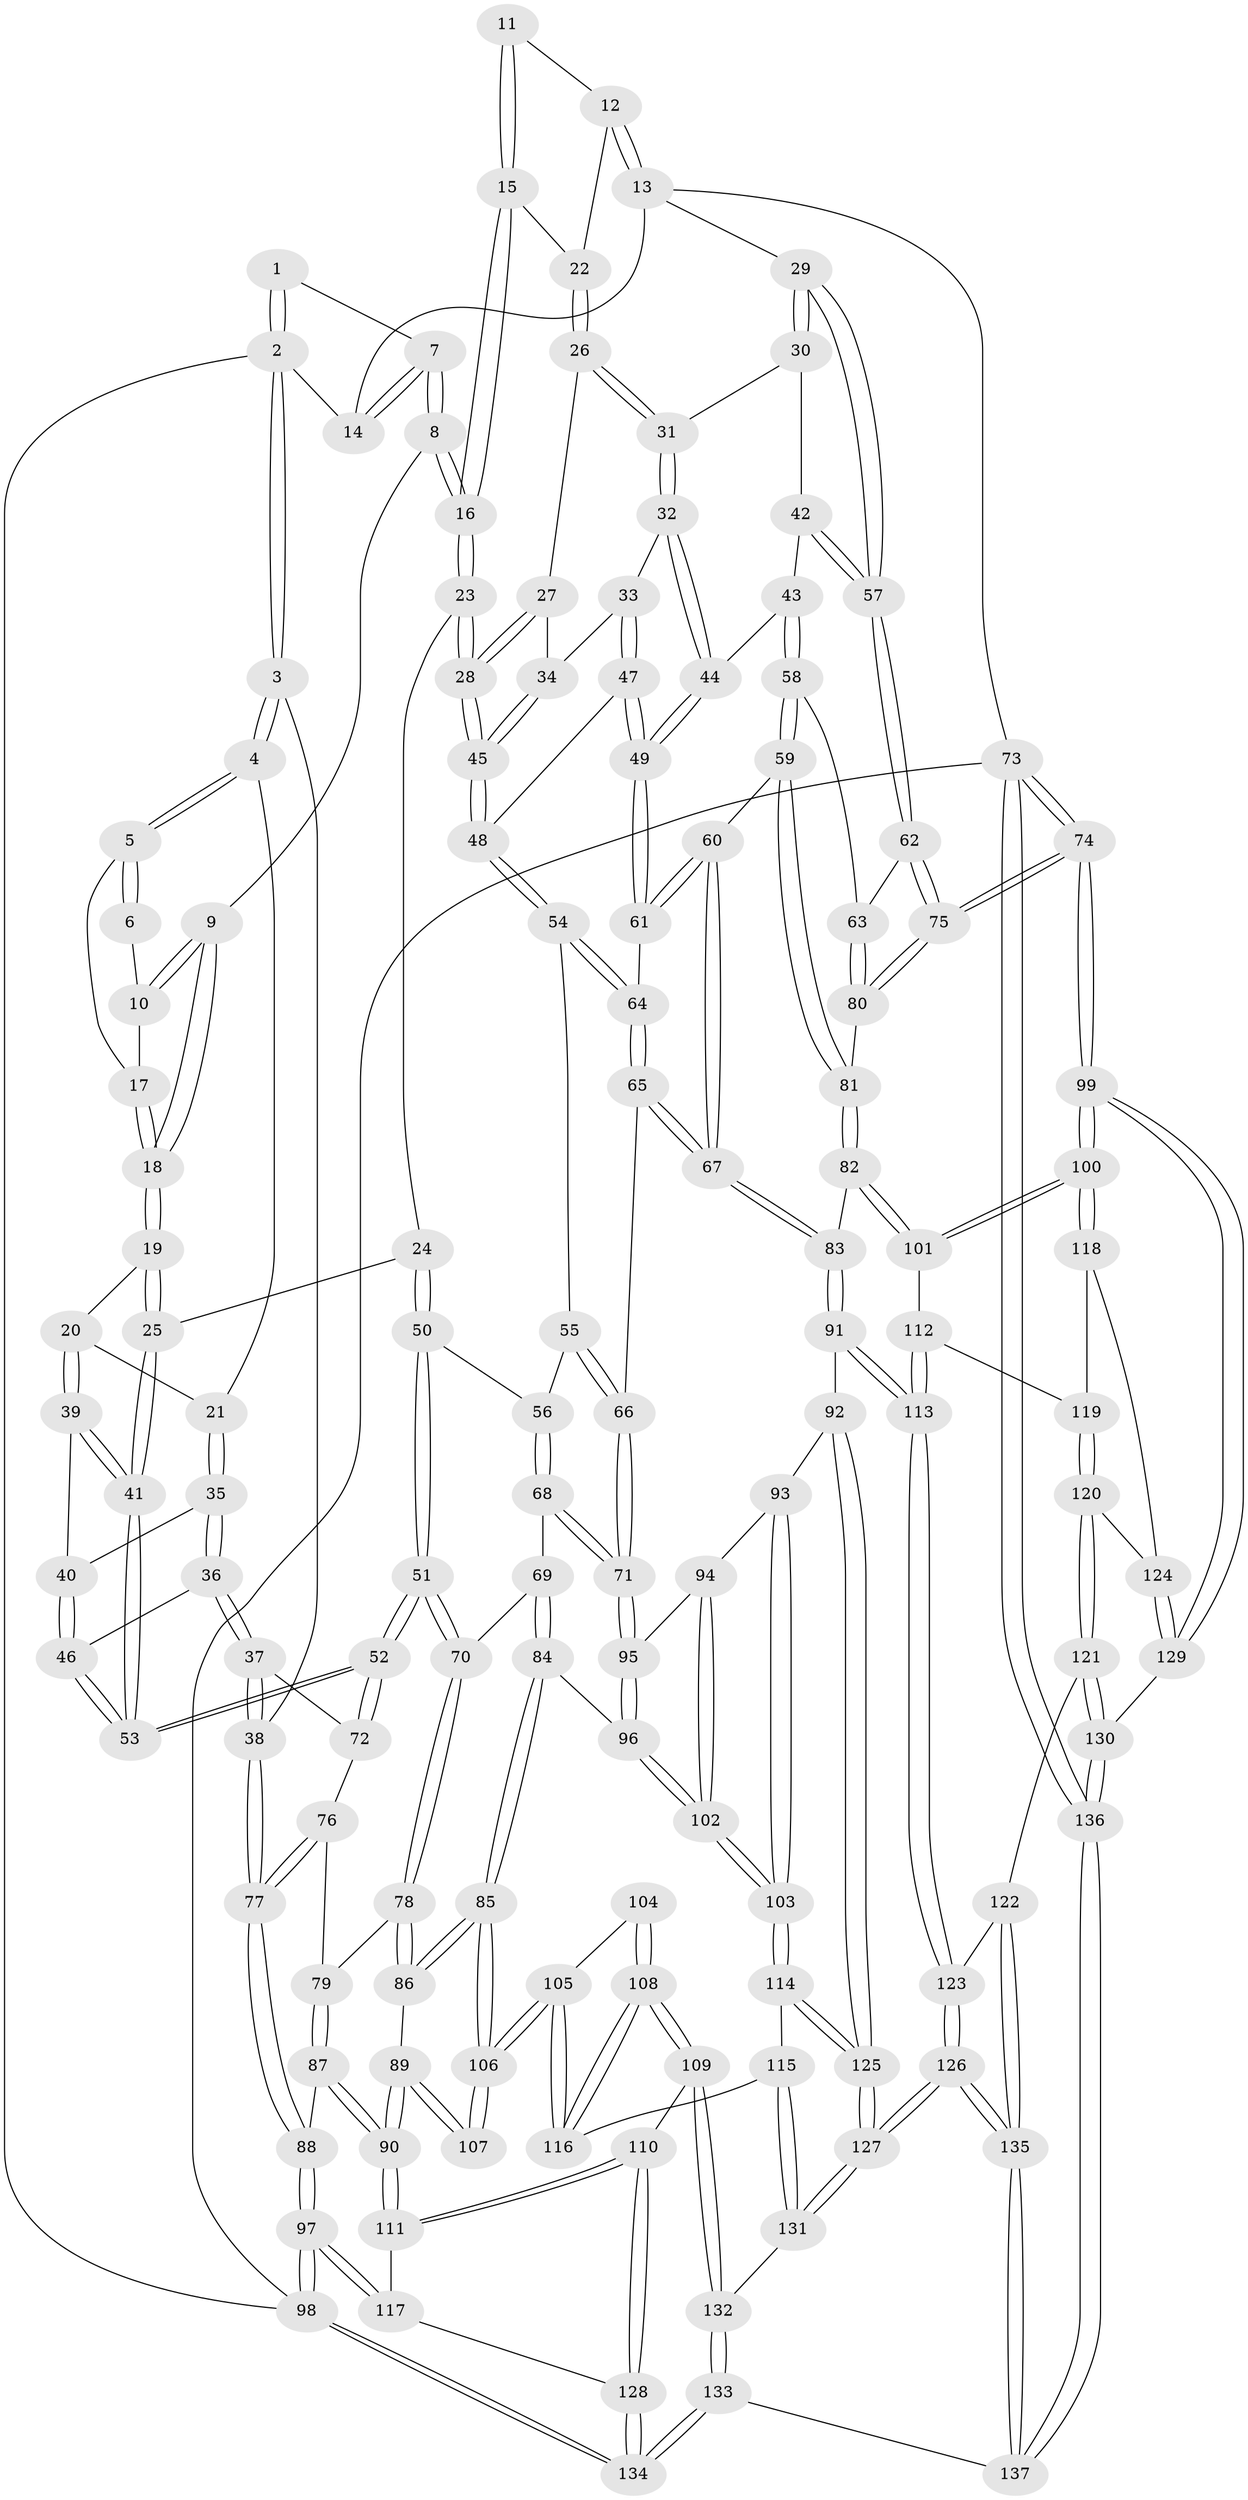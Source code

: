 // coarse degree distribution, {3: 0.47619047619047616, 4: 0.35714285714285715, 7: 0.023809523809523808, 2: 0.047619047619047616, 5: 0.07142857142857142, 6: 0.023809523809523808}
// Generated by graph-tools (version 1.1) at 2025/54/03/04/25 22:54:11]
// undirected, 137 vertices, 339 edges
graph export_dot {
  node [color=gray90,style=filled];
  1 [pos="+0.24902621773208036+0"];
  2 [pos="+0+0"];
  3 [pos="+0+0.02826769658377831"];
  4 [pos="+0.05159260051181681+0.10818041475223462"];
  5 [pos="+0.08827132382455151+0.09379522311175525"];
  6 [pos="+0.2251044752451687+0"];
  7 [pos="+0.4974608576988+0"];
  8 [pos="+0.4959895605446699+0.021111432051836472"];
  9 [pos="+0.43411232977120856+0.05164094616388604"];
  10 [pos="+0.2113857693332404+0.08788908161376294"];
  11 [pos="+0.8289938162556+0"];
  12 [pos="+0.866562492604752+0.09262431217647223"];
  13 [pos="+1+0.14223439275560718"];
  14 [pos="+0.7947581127099731+0"];
  15 [pos="+0.6572962831766862+0.13709272325884514"];
  16 [pos="+0.5446848325237155+0.14924298809548722"];
  17 [pos="+0.20921271165247812+0.09129503827469305"];
  18 [pos="+0.24400368872504016+0.20777836329609053"];
  19 [pos="+0.23593332638978826+0.24744525569078435"];
  20 [pos="+0.22706026905062401+0.25310333490685655"];
  21 [pos="+0.16247346113308836+0.2506755838713749"];
  22 [pos="+0.8349166360906077+0.1417594824769589"];
  23 [pos="+0.5398482090836547+0.22286653027516057"];
  24 [pos="+0.45653772071259835+0.2886617495649651"];
  25 [pos="+0.3947316252516648+0.29613633652329313"];
  26 [pos="+0.8421201420475998+0.21438361624498328"];
  27 [pos="+0.7590041681415749+0.26914823690890644"];
  28 [pos="+0.6187313250097859+0.30276276915028266"];
  29 [pos="+1+0.24920340760539864"];
  30 [pos="+0.9170053166215261+0.2832751119336415"];
  31 [pos="+0.8967068914411449+0.2810549406016123"];
  32 [pos="+0.8767627353603583+0.31712346895931887"];
  33 [pos="+0.8266462664196411+0.36558804439458686"];
  34 [pos="+0.8001857097378677+0.3502332910784848"];
  35 [pos="+0.08245276253690084+0.30538650304710563"];
  36 [pos="+0+0.38998314432474535"];
  37 [pos="+0+0.3929800828349599"];
  38 [pos="+0+0.400525792958171"];
  39 [pos="+0.22131436989874295+0.3709032093250383"];
  40 [pos="+0.17724171149970083+0.3736024201499122"];
  41 [pos="+0.2580593641513159+0.48815322831619606"];
  42 [pos="+0.9532553293703907+0.4178190192750366"];
  43 [pos="+0.9368576080817328+0.42818001292852004"];
  44 [pos="+0.9146289332802401+0.4156390941487336"];
  45 [pos="+0.6365991893346777+0.3477821427242157"];
  46 [pos="+0.011369378056793023+0.40624313271158524"];
  47 [pos="+0.8189524474487602+0.40979826914445405"];
  48 [pos="+0.6379407962768937+0.35415992567770616"];
  49 [pos="+0.8207432644259325+0.42201811709221915"];
  50 [pos="+0.4516310149659189+0.3800352574883881"];
  51 [pos="+0.26475753792300677+0.5217902573400608"];
  52 [pos="+0.2592733011246785+0.511346189943034"];
  53 [pos="+0.2569766682951442+0.5052212094042744"];
  54 [pos="+0.6381274391706774+0.3580582716726098"];
  55 [pos="+0.602247075155601+0.4267364548674197"];
  56 [pos="+0.47135417552404135+0.4756277159063789"];
  57 [pos="+1+0.35554924331210414"];
  58 [pos="+0.9112649845713978+0.5490373689554985"];
  59 [pos="+0.8860478529719665+0.555974240026235"];
  60 [pos="+0.8676085128068218+0.546380977322902"];
  61 [pos="+0.8093827513525337+0.4686647578346338"];
  62 [pos="+1+0.5106375250197204"];
  63 [pos="+0.9174531858033952+0.5501583123550655"];
  64 [pos="+0.7206260061852445+0.47591715134185525"];
  65 [pos="+0.6703343884952768+0.5918427670438422"];
  66 [pos="+0.5937978049723817+0.5720263633379317"];
  67 [pos="+0.6856013076193979+0.6097181961654058"];
  68 [pos="+0.4519902413374167+0.5735135611975773"];
  69 [pos="+0.2792298841311257+0.537306356352672"];
  70 [pos="+0.2670089943553747+0.5282264068282726"];
  71 [pos="+0.47823321919944034+0.6012074057914862"];
  72 [pos="+0.10129775647768287+0.5307090787703557"];
  73 [pos="+1+1"];
  74 [pos="+1+1"];
  75 [pos="+1+0.8243109293108546"];
  76 [pos="+0.09649459575835484+0.5835394676232871"];
  77 [pos="+0+0.4223205058826552"];
  78 [pos="+0.17317107136575968+0.6109256594616364"];
  79 [pos="+0.1290613116704044+0.6229158917423598"];
  80 [pos="+1+0.7092150047890242"];
  81 [pos="+0.8547375268585969+0.6984964499381003"];
  82 [pos="+0.8347920281417878+0.7196205146846424"];
  83 [pos="+0.6970218735489385+0.6502302507871227"];
  84 [pos="+0.2971233082411498+0.7504088175403117"];
  85 [pos="+0.29322333877756473+0.7544287431732231"];
  86 [pos="+0.1987994395378693+0.7124945523719999"];
  87 [pos="+0.07213670655929172+0.6787283362125273"];
  88 [pos="+0+0.5770620640723692"];
  89 [pos="+0.1173153645885281+0.7591347180072957"];
  90 [pos="+0.0946717317405545+0.7617575926713658"];
  91 [pos="+0.6224986065785707+0.7887491288141006"];
  92 [pos="+0.6036365030898644+0.7856286131060781"];
  93 [pos="+0.5033532266629248+0.7156568089749017"];
  94 [pos="+0.47808916337775864+0.681862319528851"];
  95 [pos="+0.4754303659829714+0.6776924921630721"];
  96 [pos="+0.3611929303223109+0.7414601586653982"];
  97 [pos="+0+0.9061354920930204"];
  98 [pos="+0+1"];
  99 [pos="+1+1"];
  100 [pos="+1+0.9466195797984279"];
  101 [pos="+0.8337527825948612+0.7416702131706746"];
  102 [pos="+0.41261611804301623+0.8292813716473212"];
  103 [pos="+0.4338552182260195+0.8955279295742578"];
  104 [pos="+0.18387707994536+0.8059556970173409"];
  105 [pos="+0.2868067524367989+0.7866988881752537"];
  106 [pos="+0.2892800000427095+0.7668366277613027"];
  107 [pos="+0.16549243306276107+0.7796183505255986"];
  108 [pos="+0.18575434799924026+0.896512618253583"];
  109 [pos="+0.18399023097179784+0.8982542796672492"];
  110 [pos="+0.15039001681174385+0.9009627284729759"];
  111 [pos="+0.07609812965580881+0.7997823960971291"];
  112 [pos="+0.801243170016673+0.7931160725947304"];
  113 [pos="+0.6465314923842129+0.816655733626125"];
  114 [pos="+0.4336201541944427+0.9051080546212916"];
  115 [pos="+0.3470457911728541+0.8930817134220551"];
  116 [pos="+0.28583470413594914+0.8278092898632902"];
  117 [pos="+0.003854687418397943+0.8237932063713598"];
  118 [pos="+0.8602040679182837+0.8447891963430211"];
  119 [pos="+0.8017975881514396+0.79619431908523"];
  120 [pos="+0.8011806964452045+0.875972818660813"];
  121 [pos="+0.7286212794466869+0.9426686905386068"];
  122 [pos="+0.7031793714424995+0.9250550329363307"];
  123 [pos="+0.6526949535745523+0.8553561384023789"];
  124 [pos="+0.8586400271497409+0.9103567479650375"];
  125 [pos="+0.45534758382613444+0.9257923305065351"];
  126 [pos="+0.49666510561991184+1"];
  127 [pos="+0.4761829444837529+0.9778927562781562"];
  128 [pos="+0.10277768997847485+0.9638014729692126"];
  129 [pos="+0.8998656737918439+0.940850814662084"];
  130 [pos="+0.7454111376501078+0.9868544106364856"];
  131 [pos="+0.28715139597518696+0.9760126193083308"];
  132 [pos="+0.26768213851360717+1"];
  133 [pos="+0.2772920538290589+1"];
  134 [pos="+0+1"];
  135 [pos="+0.5016750319397918+1"];
  136 [pos="+0.7318440264086433+1"];
  137 [pos="+0.4956023213415017+1"];
  1 -- 2;
  1 -- 2;
  1 -- 7;
  2 -- 3;
  2 -- 3;
  2 -- 14;
  2 -- 98;
  3 -- 4;
  3 -- 4;
  3 -- 38;
  4 -- 5;
  4 -- 5;
  4 -- 21;
  5 -- 6;
  5 -- 6;
  5 -- 17;
  6 -- 10;
  7 -- 8;
  7 -- 8;
  7 -- 14;
  7 -- 14;
  8 -- 9;
  8 -- 16;
  8 -- 16;
  9 -- 10;
  9 -- 10;
  9 -- 18;
  9 -- 18;
  10 -- 17;
  11 -- 12;
  11 -- 15;
  11 -- 15;
  12 -- 13;
  12 -- 13;
  12 -- 22;
  13 -- 14;
  13 -- 29;
  13 -- 73;
  15 -- 16;
  15 -- 16;
  15 -- 22;
  16 -- 23;
  16 -- 23;
  17 -- 18;
  17 -- 18;
  18 -- 19;
  18 -- 19;
  19 -- 20;
  19 -- 25;
  19 -- 25;
  20 -- 21;
  20 -- 39;
  20 -- 39;
  21 -- 35;
  21 -- 35;
  22 -- 26;
  22 -- 26;
  23 -- 24;
  23 -- 28;
  23 -- 28;
  24 -- 25;
  24 -- 50;
  24 -- 50;
  25 -- 41;
  25 -- 41;
  26 -- 27;
  26 -- 31;
  26 -- 31;
  27 -- 28;
  27 -- 28;
  27 -- 34;
  28 -- 45;
  28 -- 45;
  29 -- 30;
  29 -- 30;
  29 -- 57;
  29 -- 57;
  30 -- 31;
  30 -- 42;
  31 -- 32;
  31 -- 32;
  32 -- 33;
  32 -- 44;
  32 -- 44;
  33 -- 34;
  33 -- 47;
  33 -- 47;
  34 -- 45;
  34 -- 45;
  35 -- 36;
  35 -- 36;
  35 -- 40;
  36 -- 37;
  36 -- 37;
  36 -- 46;
  37 -- 38;
  37 -- 38;
  37 -- 72;
  38 -- 77;
  38 -- 77;
  39 -- 40;
  39 -- 41;
  39 -- 41;
  40 -- 46;
  40 -- 46;
  41 -- 53;
  41 -- 53;
  42 -- 43;
  42 -- 57;
  42 -- 57;
  43 -- 44;
  43 -- 58;
  43 -- 58;
  44 -- 49;
  44 -- 49;
  45 -- 48;
  45 -- 48;
  46 -- 53;
  46 -- 53;
  47 -- 48;
  47 -- 49;
  47 -- 49;
  48 -- 54;
  48 -- 54;
  49 -- 61;
  49 -- 61;
  50 -- 51;
  50 -- 51;
  50 -- 56;
  51 -- 52;
  51 -- 52;
  51 -- 70;
  51 -- 70;
  52 -- 53;
  52 -- 53;
  52 -- 72;
  52 -- 72;
  54 -- 55;
  54 -- 64;
  54 -- 64;
  55 -- 56;
  55 -- 66;
  55 -- 66;
  56 -- 68;
  56 -- 68;
  57 -- 62;
  57 -- 62;
  58 -- 59;
  58 -- 59;
  58 -- 63;
  59 -- 60;
  59 -- 81;
  59 -- 81;
  60 -- 61;
  60 -- 61;
  60 -- 67;
  60 -- 67;
  61 -- 64;
  62 -- 63;
  62 -- 75;
  62 -- 75;
  63 -- 80;
  63 -- 80;
  64 -- 65;
  64 -- 65;
  65 -- 66;
  65 -- 67;
  65 -- 67;
  66 -- 71;
  66 -- 71;
  67 -- 83;
  67 -- 83;
  68 -- 69;
  68 -- 71;
  68 -- 71;
  69 -- 70;
  69 -- 84;
  69 -- 84;
  70 -- 78;
  70 -- 78;
  71 -- 95;
  71 -- 95;
  72 -- 76;
  73 -- 74;
  73 -- 74;
  73 -- 136;
  73 -- 136;
  73 -- 98;
  74 -- 75;
  74 -- 75;
  74 -- 99;
  74 -- 99;
  75 -- 80;
  75 -- 80;
  76 -- 77;
  76 -- 77;
  76 -- 79;
  77 -- 88;
  77 -- 88;
  78 -- 79;
  78 -- 86;
  78 -- 86;
  79 -- 87;
  79 -- 87;
  80 -- 81;
  81 -- 82;
  81 -- 82;
  82 -- 83;
  82 -- 101;
  82 -- 101;
  83 -- 91;
  83 -- 91;
  84 -- 85;
  84 -- 85;
  84 -- 96;
  85 -- 86;
  85 -- 86;
  85 -- 106;
  85 -- 106;
  86 -- 89;
  87 -- 88;
  87 -- 90;
  87 -- 90;
  88 -- 97;
  88 -- 97;
  89 -- 90;
  89 -- 90;
  89 -- 107;
  89 -- 107;
  90 -- 111;
  90 -- 111;
  91 -- 92;
  91 -- 113;
  91 -- 113;
  92 -- 93;
  92 -- 125;
  92 -- 125;
  93 -- 94;
  93 -- 103;
  93 -- 103;
  94 -- 95;
  94 -- 102;
  94 -- 102;
  95 -- 96;
  95 -- 96;
  96 -- 102;
  96 -- 102;
  97 -- 98;
  97 -- 98;
  97 -- 117;
  97 -- 117;
  98 -- 134;
  98 -- 134;
  99 -- 100;
  99 -- 100;
  99 -- 129;
  99 -- 129;
  100 -- 101;
  100 -- 101;
  100 -- 118;
  100 -- 118;
  101 -- 112;
  102 -- 103;
  102 -- 103;
  103 -- 114;
  103 -- 114;
  104 -- 105;
  104 -- 108;
  104 -- 108;
  105 -- 106;
  105 -- 106;
  105 -- 116;
  105 -- 116;
  106 -- 107;
  106 -- 107;
  108 -- 109;
  108 -- 109;
  108 -- 116;
  108 -- 116;
  109 -- 110;
  109 -- 132;
  109 -- 132;
  110 -- 111;
  110 -- 111;
  110 -- 128;
  110 -- 128;
  111 -- 117;
  112 -- 113;
  112 -- 113;
  112 -- 119;
  113 -- 123;
  113 -- 123;
  114 -- 115;
  114 -- 125;
  114 -- 125;
  115 -- 116;
  115 -- 131;
  115 -- 131;
  117 -- 128;
  118 -- 119;
  118 -- 124;
  119 -- 120;
  119 -- 120;
  120 -- 121;
  120 -- 121;
  120 -- 124;
  121 -- 122;
  121 -- 130;
  121 -- 130;
  122 -- 123;
  122 -- 135;
  122 -- 135;
  123 -- 126;
  123 -- 126;
  124 -- 129;
  124 -- 129;
  125 -- 127;
  125 -- 127;
  126 -- 127;
  126 -- 127;
  126 -- 135;
  126 -- 135;
  127 -- 131;
  127 -- 131;
  128 -- 134;
  128 -- 134;
  129 -- 130;
  130 -- 136;
  130 -- 136;
  131 -- 132;
  132 -- 133;
  132 -- 133;
  133 -- 134;
  133 -- 134;
  133 -- 137;
  135 -- 137;
  135 -- 137;
  136 -- 137;
  136 -- 137;
}

